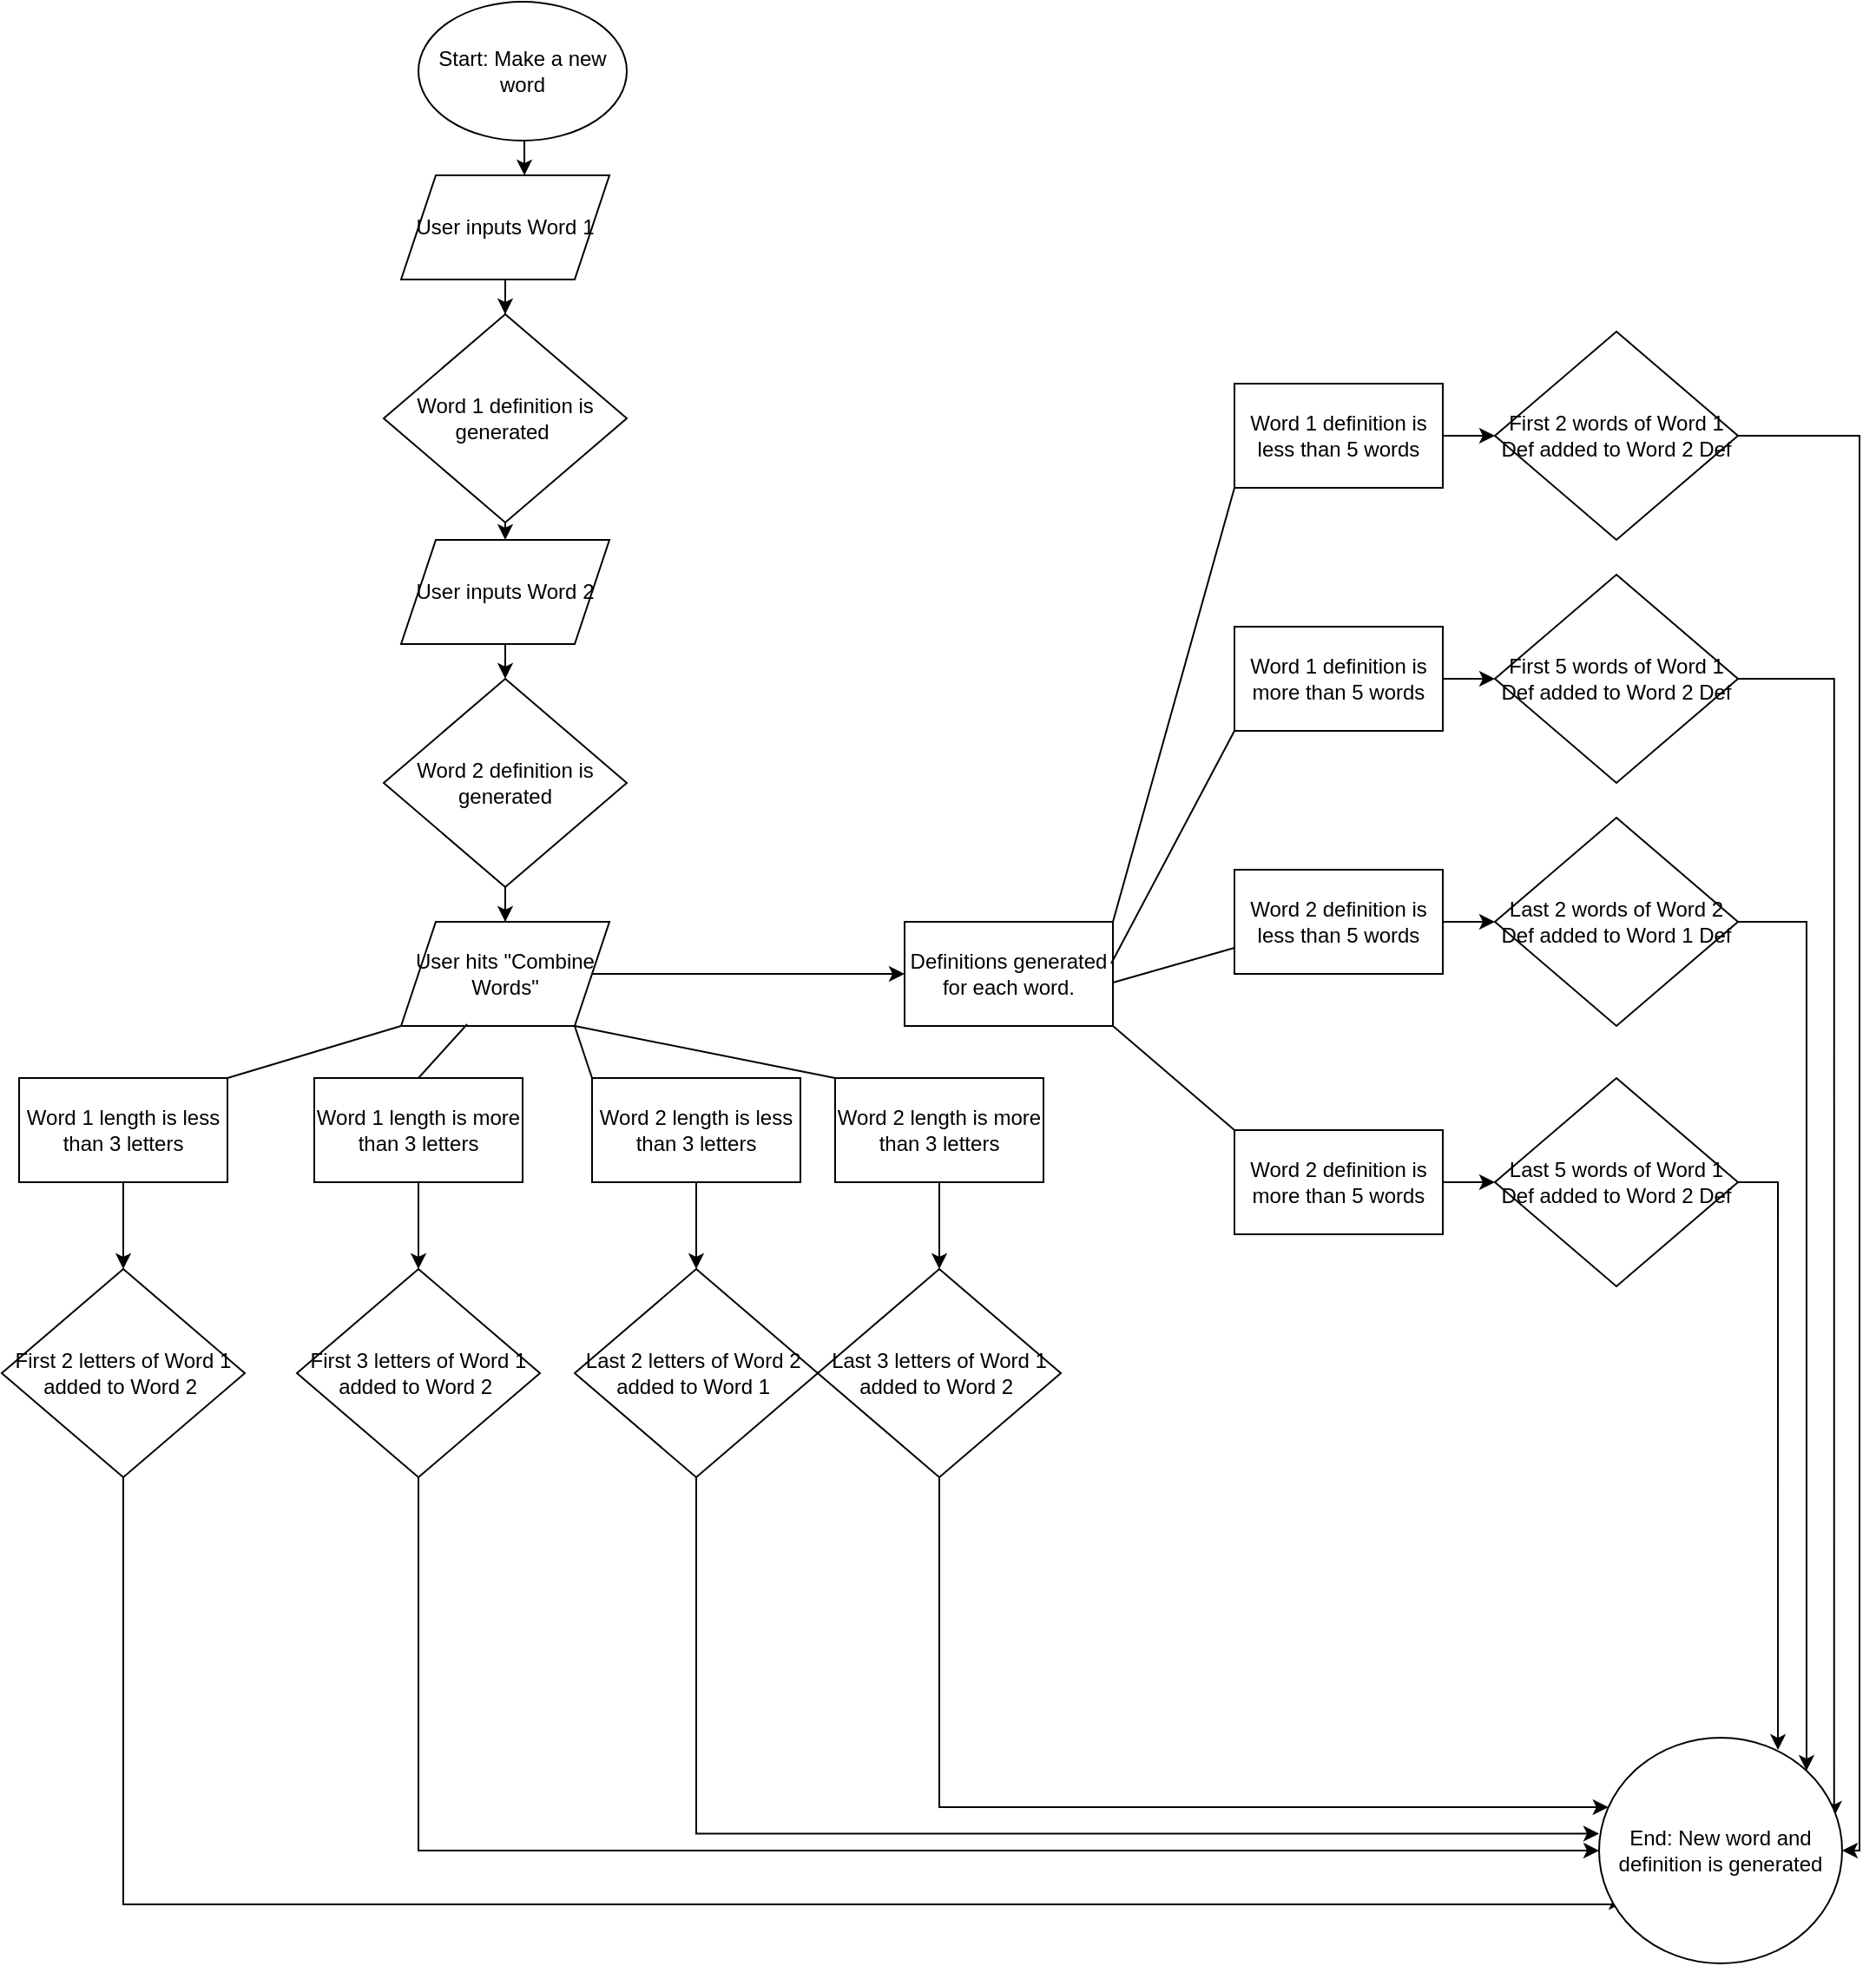 <mxfile version="20.8.18" type="github">
  <diagram name="Page-1" id="QNGUiWGIfLsFwgAOUM8f">
    <mxGraphModel dx="1434" dy="796" grid="1" gridSize="10" guides="1" tooltips="1" connect="1" arrows="1" fold="1" page="1" pageScale="1" pageWidth="1100" pageHeight="850" math="0" shadow="0">
      <root>
        <mxCell id="0" />
        <mxCell id="1" parent="0" />
        <mxCell id="cnsQO3hfbhY0Tbhmgtdn-29" style="edgeStyle=orthogonalEdgeStyle;rounded=0;orthogonalLoop=1;jettySize=auto;html=1;exitX=0.5;exitY=1;exitDx=0;exitDy=0;entryX=0.592;entryY=0;entryDx=0;entryDy=0;entryPerimeter=0;" edge="1" parent="1" source="HBkWnTScj8e8vz8MUaLF-1" target="HBkWnTScj8e8vz8MUaLF-2">
          <mxGeometry relative="1" as="geometry" />
        </mxCell>
        <mxCell id="HBkWnTScj8e8vz8MUaLF-1" value="Start: Make a new word" style="ellipse;whiteSpace=wrap;html=1;" parent="1" vertex="1">
          <mxGeometry x="250" y="10" width="120" height="80" as="geometry" />
        </mxCell>
        <mxCell id="cnsQO3hfbhY0Tbhmgtdn-30" style="edgeStyle=orthogonalEdgeStyle;rounded=0;orthogonalLoop=1;jettySize=auto;html=1;exitX=0.5;exitY=1;exitDx=0;exitDy=0;" edge="1" parent="1" source="HBkWnTScj8e8vz8MUaLF-2" target="cnsQO3hfbhY0Tbhmgtdn-1">
          <mxGeometry relative="1" as="geometry" />
        </mxCell>
        <mxCell id="HBkWnTScj8e8vz8MUaLF-2" value="User inputs Word 1" style="shape=parallelogram;perimeter=parallelogramPerimeter;whiteSpace=wrap;html=1;fixedSize=1;" parent="1" vertex="1">
          <mxGeometry x="240" y="110" width="120" height="60" as="geometry" />
        </mxCell>
        <mxCell id="cnsQO3hfbhY0Tbhmgtdn-31" style="edgeStyle=orthogonalEdgeStyle;rounded=0;orthogonalLoop=1;jettySize=auto;html=1;exitX=0.5;exitY=1;exitDx=0;exitDy=0;entryX=0.5;entryY=0;entryDx=0;entryDy=0;" edge="1" parent="1" source="cnsQO3hfbhY0Tbhmgtdn-1" target="cnsQO3hfbhY0Tbhmgtdn-2">
          <mxGeometry relative="1" as="geometry" />
        </mxCell>
        <mxCell id="cnsQO3hfbhY0Tbhmgtdn-1" value="Word 1 definition is generated&amp;nbsp;" style="rhombus;whiteSpace=wrap;html=1;" vertex="1" parent="1">
          <mxGeometry x="230" y="190" width="140" height="120" as="geometry" />
        </mxCell>
        <mxCell id="cnsQO3hfbhY0Tbhmgtdn-32" style="edgeStyle=orthogonalEdgeStyle;rounded=0;orthogonalLoop=1;jettySize=auto;html=1;exitX=0.5;exitY=1;exitDx=0;exitDy=0;entryX=0.5;entryY=0;entryDx=0;entryDy=0;" edge="1" parent="1" source="cnsQO3hfbhY0Tbhmgtdn-2" target="cnsQO3hfbhY0Tbhmgtdn-3">
          <mxGeometry relative="1" as="geometry" />
        </mxCell>
        <mxCell id="cnsQO3hfbhY0Tbhmgtdn-2" value="User inputs Word 2" style="shape=parallelogram;perimeter=parallelogramPerimeter;whiteSpace=wrap;html=1;fixedSize=1;" vertex="1" parent="1">
          <mxGeometry x="240" y="320" width="120" height="60" as="geometry" />
        </mxCell>
        <mxCell id="cnsQO3hfbhY0Tbhmgtdn-33" style="edgeStyle=orthogonalEdgeStyle;rounded=0;orthogonalLoop=1;jettySize=auto;html=1;exitX=0.5;exitY=1;exitDx=0;exitDy=0;" edge="1" parent="1" source="cnsQO3hfbhY0Tbhmgtdn-3" target="cnsQO3hfbhY0Tbhmgtdn-4">
          <mxGeometry relative="1" as="geometry" />
        </mxCell>
        <mxCell id="cnsQO3hfbhY0Tbhmgtdn-3" value="Word 2 definition is generated" style="rhombus;whiteSpace=wrap;html=1;" vertex="1" parent="1">
          <mxGeometry x="230" y="400" width="140" height="120" as="geometry" />
        </mxCell>
        <mxCell id="cnsQO3hfbhY0Tbhmgtdn-65" style="edgeStyle=orthogonalEdgeStyle;rounded=0;orthogonalLoop=1;jettySize=auto;html=1;exitX=1;exitY=0.5;exitDx=0;exitDy=0;" edge="1" parent="1" source="cnsQO3hfbhY0Tbhmgtdn-4">
          <mxGeometry relative="1" as="geometry">
            <mxPoint x="530" y="570" as="targetPoint" />
          </mxGeometry>
        </mxCell>
        <mxCell id="cnsQO3hfbhY0Tbhmgtdn-4" value="User hits &quot;Combine Words&quot;" style="shape=parallelogram;perimeter=parallelogramPerimeter;whiteSpace=wrap;html=1;fixedSize=1;" vertex="1" parent="1">
          <mxGeometry x="240" y="540" width="120" height="60" as="geometry" />
        </mxCell>
        <mxCell id="cnsQO3hfbhY0Tbhmgtdn-39" style="edgeStyle=orthogonalEdgeStyle;rounded=0;orthogonalLoop=1;jettySize=auto;html=1;exitX=0.5;exitY=1;exitDx=0;exitDy=0;entryX=0.5;entryY=0;entryDx=0;entryDy=0;" edge="1" parent="1" source="cnsQO3hfbhY0Tbhmgtdn-9" target="cnsQO3hfbhY0Tbhmgtdn-10">
          <mxGeometry relative="1" as="geometry" />
        </mxCell>
        <mxCell id="cnsQO3hfbhY0Tbhmgtdn-9" value="Word 1 length is less than 3 letters" style="rounded=0;whiteSpace=wrap;html=1;" vertex="1" parent="1">
          <mxGeometry x="20" y="630" width="120" height="60" as="geometry" />
        </mxCell>
        <mxCell id="cnsQO3hfbhY0Tbhmgtdn-81" style="edgeStyle=orthogonalEdgeStyle;rounded=0;orthogonalLoop=1;jettySize=auto;html=1;exitX=0.5;exitY=1;exitDx=0;exitDy=0;" edge="1" parent="1" source="cnsQO3hfbhY0Tbhmgtdn-10">
          <mxGeometry relative="1" as="geometry">
            <mxPoint x="940" y="1100" as="targetPoint" />
            <Array as="points">
              <mxPoint x="80" y="1106" />
            </Array>
          </mxGeometry>
        </mxCell>
        <mxCell id="cnsQO3hfbhY0Tbhmgtdn-10" value="First 2 letters of Word 1 added to Word 2&amp;nbsp;" style="rhombus;whiteSpace=wrap;html=1;" vertex="1" parent="1">
          <mxGeometry x="10" y="740" width="140" height="120" as="geometry" />
        </mxCell>
        <mxCell id="cnsQO3hfbhY0Tbhmgtdn-40" style="edgeStyle=orthogonalEdgeStyle;rounded=0;orthogonalLoop=1;jettySize=auto;html=1;exitX=0.5;exitY=1;exitDx=0;exitDy=0;entryX=0.5;entryY=0;entryDx=0;entryDy=0;" edge="1" parent="1" source="cnsQO3hfbhY0Tbhmgtdn-13" target="cnsQO3hfbhY0Tbhmgtdn-16">
          <mxGeometry relative="1" as="geometry" />
        </mxCell>
        <mxCell id="cnsQO3hfbhY0Tbhmgtdn-13" value="Word 1 length is more than 3 letters" style="rounded=0;whiteSpace=wrap;html=1;" vertex="1" parent="1">
          <mxGeometry x="190" y="630" width="120" height="60" as="geometry" />
        </mxCell>
        <mxCell id="cnsQO3hfbhY0Tbhmgtdn-41" style="edgeStyle=orthogonalEdgeStyle;rounded=0;orthogonalLoop=1;jettySize=auto;html=1;exitX=0.5;exitY=1;exitDx=0;exitDy=0;entryX=0.5;entryY=0;entryDx=0;entryDy=0;" edge="1" parent="1" source="cnsQO3hfbhY0Tbhmgtdn-14" target="cnsQO3hfbhY0Tbhmgtdn-17">
          <mxGeometry relative="1" as="geometry" />
        </mxCell>
        <mxCell id="cnsQO3hfbhY0Tbhmgtdn-14" value="Word 2 length is less than 3 letters" style="rounded=0;whiteSpace=wrap;html=1;" vertex="1" parent="1">
          <mxGeometry x="350" y="630" width="120" height="60" as="geometry" />
        </mxCell>
        <mxCell id="cnsQO3hfbhY0Tbhmgtdn-42" style="edgeStyle=orthogonalEdgeStyle;rounded=0;orthogonalLoop=1;jettySize=auto;html=1;exitX=0.5;exitY=1;exitDx=0;exitDy=0;entryX=0.5;entryY=0;entryDx=0;entryDy=0;" edge="1" parent="1" source="cnsQO3hfbhY0Tbhmgtdn-15" target="cnsQO3hfbhY0Tbhmgtdn-18">
          <mxGeometry relative="1" as="geometry" />
        </mxCell>
        <mxCell id="cnsQO3hfbhY0Tbhmgtdn-15" value="Word 2 length is more than 3 letters" style="rounded=0;whiteSpace=wrap;html=1;" vertex="1" parent="1">
          <mxGeometry x="490" y="630" width="120" height="60" as="geometry" />
        </mxCell>
        <mxCell id="cnsQO3hfbhY0Tbhmgtdn-82" style="edgeStyle=orthogonalEdgeStyle;rounded=0;orthogonalLoop=1;jettySize=auto;html=1;exitX=0.5;exitY=1;exitDx=0;exitDy=0;entryX=0;entryY=0.5;entryDx=0;entryDy=0;" edge="1" parent="1" source="cnsQO3hfbhY0Tbhmgtdn-16" target="cnsQO3hfbhY0Tbhmgtdn-78">
          <mxGeometry relative="1" as="geometry" />
        </mxCell>
        <mxCell id="cnsQO3hfbhY0Tbhmgtdn-16" value="First 3 letters of Word 1 added to Word 2&amp;nbsp;" style="rhombus;whiteSpace=wrap;html=1;" vertex="1" parent="1">
          <mxGeometry x="180" y="740" width="140" height="120" as="geometry" />
        </mxCell>
        <mxCell id="cnsQO3hfbhY0Tbhmgtdn-83" style="edgeStyle=orthogonalEdgeStyle;rounded=0;orthogonalLoop=1;jettySize=auto;html=1;exitX=0.5;exitY=1;exitDx=0;exitDy=0;entryX=0;entryY=0.425;entryDx=0;entryDy=0;entryPerimeter=0;" edge="1" parent="1" source="cnsQO3hfbhY0Tbhmgtdn-17" target="cnsQO3hfbhY0Tbhmgtdn-78">
          <mxGeometry relative="1" as="geometry">
            <mxPoint x="710" y="1000" as="targetPoint" />
          </mxGeometry>
        </mxCell>
        <mxCell id="cnsQO3hfbhY0Tbhmgtdn-17" value="Last 2 letters of Word 2&amp;nbsp; added to Word 1&amp;nbsp;" style="rhombus;whiteSpace=wrap;html=1;" vertex="1" parent="1">
          <mxGeometry x="340" y="740" width="140" height="120" as="geometry" />
        </mxCell>
        <mxCell id="cnsQO3hfbhY0Tbhmgtdn-86" style="edgeStyle=orthogonalEdgeStyle;rounded=0;orthogonalLoop=1;jettySize=auto;html=1;exitX=0.5;exitY=1;exitDx=0;exitDy=0;" edge="1" parent="1" source="cnsQO3hfbhY0Tbhmgtdn-18" target="cnsQO3hfbhY0Tbhmgtdn-78">
          <mxGeometry relative="1" as="geometry">
            <Array as="points">
              <mxPoint x="550" y="1050" />
            </Array>
          </mxGeometry>
        </mxCell>
        <mxCell id="cnsQO3hfbhY0Tbhmgtdn-18" value="Last 3 letters of Word 1 added to Word 2&amp;nbsp;" style="rhombus;whiteSpace=wrap;html=1;" vertex="1" parent="1">
          <mxGeometry x="480" y="740" width="140" height="120" as="geometry" />
        </mxCell>
        <mxCell id="cnsQO3hfbhY0Tbhmgtdn-28" value="" style="endArrow=none;html=1;rounded=0;entryX=0;entryY=1;entryDx=0;entryDy=0;" edge="1" parent="1" target="cnsQO3hfbhY0Tbhmgtdn-4">
          <mxGeometry width="50" height="50" relative="1" as="geometry">
            <mxPoint x="140" y="630" as="sourcePoint" />
            <mxPoint x="190" y="580" as="targetPoint" />
          </mxGeometry>
        </mxCell>
        <mxCell id="cnsQO3hfbhY0Tbhmgtdn-35" value="" style="endArrow=none;html=1;rounded=0;entryX=0.317;entryY=0.983;entryDx=0;entryDy=0;entryPerimeter=0;" edge="1" parent="1" target="cnsQO3hfbhY0Tbhmgtdn-4">
          <mxGeometry width="50" height="50" relative="1" as="geometry">
            <mxPoint x="250" y="630" as="sourcePoint" />
            <mxPoint x="300" y="580" as="targetPoint" />
          </mxGeometry>
        </mxCell>
        <mxCell id="cnsQO3hfbhY0Tbhmgtdn-36" value="" style="endArrow=none;html=1;rounded=0;entryX=0;entryY=0;entryDx=0;entryDy=0;" edge="1" parent="1" target="cnsQO3hfbhY0Tbhmgtdn-14">
          <mxGeometry width="50" height="50" relative="1" as="geometry">
            <mxPoint x="340" y="600" as="sourcePoint" />
            <mxPoint x="440" y="570" as="targetPoint" />
          </mxGeometry>
        </mxCell>
        <mxCell id="cnsQO3hfbhY0Tbhmgtdn-37" value="" style="endArrow=none;html=1;rounded=0;entryX=0;entryY=0;entryDx=0;entryDy=0;" edge="1" parent="1" target="cnsQO3hfbhY0Tbhmgtdn-15">
          <mxGeometry width="50" height="50" relative="1" as="geometry">
            <mxPoint x="340" y="600" as="sourcePoint" />
            <mxPoint x="450" y="610" as="targetPoint" />
          </mxGeometry>
        </mxCell>
        <mxCell id="cnsQO3hfbhY0Tbhmgtdn-76" style="edgeStyle=orthogonalEdgeStyle;rounded=0;orthogonalLoop=1;jettySize=auto;html=1;exitX=1;exitY=0.5;exitDx=0;exitDy=0;" edge="1" parent="1" source="cnsQO3hfbhY0Tbhmgtdn-53" target="cnsQO3hfbhY0Tbhmgtdn-54">
          <mxGeometry relative="1" as="geometry" />
        </mxCell>
        <mxCell id="cnsQO3hfbhY0Tbhmgtdn-53" value="Word 1 definition is less than 5 words" style="rounded=0;whiteSpace=wrap;html=1;" vertex="1" parent="1">
          <mxGeometry x="720" y="230" width="120" height="60" as="geometry" />
        </mxCell>
        <mxCell id="cnsQO3hfbhY0Tbhmgtdn-90" style="edgeStyle=orthogonalEdgeStyle;rounded=0;orthogonalLoop=1;jettySize=auto;html=1;exitX=1;exitY=0.5;exitDx=0;exitDy=0;entryX=1;entryY=0.5;entryDx=0;entryDy=0;" edge="1" parent="1" source="cnsQO3hfbhY0Tbhmgtdn-54" target="cnsQO3hfbhY0Tbhmgtdn-78">
          <mxGeometry relative="1" as="geometry">
            <mxPoint x="1060" y="1050" as="targetPoint" />
            <Array as="points">
              <mxPoint x="1080" y="260" />
              <mxPoint x="1080" y="1075" />
            </Array>
          </mxGeometry>
        </mxCell>
        <mxCell id="cnsQO3hfbhY0Tbhmgtdn-54" value="First 2 words of Word 1 Def added to Word 2 Def" style="rhombus;whiteSpace=wrap;html=1;" vertex="1" parent="1">
          <mxGeometry x="870" y="200" width="140" height="120" as="geometry" />
        </mxCell>
        <mxCell id="cnsQO3hfbhY0Tbhmgtdn-75" style="edgeStyle=orthogonalEdgeStyle;rounded=0;orthogonalLoop=1;jettySize=auto;html=1;exitX=1;exitY=0.5;exitDx=0;exitDy=0;entryX=0;entryY=0.5;entryDx=0;entryDy=0;" edge="1" parent="1" source="cnsQO3hfbhY0Tbhmgtdn-55" target="cnsQO3hfbhY0Tbhmgtdn-58">
          <mxGeometry relative="1" as="geometry" />
        </mxCell>
        <mxCell id="cnsQO3hfbhY0Tbhmgtdn-55" value="Word 1 definition is more than 5 words" style="rounded=0;whiteSpace=wrap;html=1;" vertex="1" parent="1">
          <mxGeometry x="720" y="370" width="120" height="60" as="geometry" />
        </mxCell>
        <mxCell id="cnsQO3hfbhY0Tbhmgtdn-73" style="edgeStyle=orthogonalEdgeStyle;rounded=0;orthogonalLoop=1;jettySize=auto;html=1;exitX=1;exitY=0.5;exitDx=0;exitDy=0;entryX=0;entryY=0.5;entryDx=0;entryDy=0;" edge="1" parent="1" source="cnsQO3hfbhY0Tbhmgtdn-56" target="cnsQO3hfbhY0Tbhmgtdn-59">
          <mxGeometry relative="1" as="geometry" />
        </mxCell>
        <mxCell id="cnsQO3hfbhY0Tbhmgtdn-56" value="Word 2 definition is less than 5 words" style="rounded=0;whiteSpace=wrap;html=1;" vertex="1" parent="1">
          <mxGeometry x="720" y="510" width="120" height="60" as="geometry" />
        </mxCell>
        <mxCell id="cnsQO3hfbhY0Tbhmgtdn-74" style="edgeStyle=orthogonalEdgeStyle;rounded=0;orthogonalLoop=1;jettySize=auto;html=1;exitX=1;exitY=0.5;exitDx=0;exitDy=0;entryX=0;entryY=0.5;entryDx=0;entryDy=0;" edge="1" parent="1" source="cnsQO3hfbhY0Tbhmgtdn-57" target="cnsQO3hfbhY0Tbhmgtdn-60">
          <mxGeometry relative="1" as="geometry" />
        </mxCell>
        <mxCell id="cnsQO3hfbhY0Tbhmgtdn-57" value="Word 2 definition is more than 5 words" style="rounded=0;whiteSpace=wrap;html=1;" vertex="1" parent="1">
          <mxGeometry x="720" y="660" width="120" height="60" as="geometry" />
        </mxCell>
        <mxCell id="cnsQO3hfbhY0Tbhmgtdn-89" style="edgeStyle=orthogonalEdgeStyle;rounded=0;orthogonalLoop=1;jettySize=auto;html=1;exitX=1;exitY=0.5;exitDx=0;exitDy=0;entryX=0.967;entryY=0.35;entryDx=0;entryDy=0;entryPerimeter=0;" edge="1" parent="1" source="cnsQO3hfbhY0Tbhmgtdn-58" target="cnsQO3hfbhY0Tbhmgtdn-78">
          <mxGeometry relative="1" as="geometry" />
        </mxCell>
        <mxCell id="cnsQO3hfbhY0Tbhmgtdn-58" value="First 5 words of Word 1 Def added to Word 2 Def" style="rhombus;whiteSpace=wrap;html=1;" vertex="1" parent="1">
          <mxGeometry x="870" y="340" width="140" height="120" as="geometry" />
        </mxCell>
        <mxCell id="cnsQO3hfbhY0Tbhmgtdn-88" style="edgeStyle=orthogonalEdgeStyle;rounded=0;orthogonalLoop=1;jettySize=auto;html=1;exitX=1;exitY=0.5;exitDx=0;exitDy=0;entryX=1;entryY=0;entryDx=0;entryDy=0;" edge="1" parent="1" source="cnsQO3hfbhY0Tbhmgtdn-59" target="cnsQO3hfbhY0Tbhmgtdn-78">
          <mxGeometry relative="1" as="geometry" />
        </mxCell>
        <mxCell id="cnsQO3hfbhY0Tbhmgtdn-59" value="Last 2 words of Word 2 Def added to Word 1 Def" style="rhombus;whiteSpace=wrap;html=1;" vertex="1" parent="1">
          <mxGeometry x="870" y="480" width="140" height="120" as="geometry" />
        </mxCell>
        <mxCell id="cnsQO3hfbhY0Tbhmgtdn-92" style="edgeStyle=orthogonalEdgeStyle;rounded=0;orthogonalLoop=1;jettySize=auto;html=1;exitX=1;exitY=0.5;exitDx=0;exitDy=0;entryX=0.736;entryY=0.054;entryDx=0;entryDy=0;entryPerimeter=0;" edge="1" parent="1" source="cnsQO3hfbhY0Tbhmgtdn-60" target="cnsQO3hfbhY0Tbhmgtdn-78">
          <mxGeometry relative="1" as="geometry" />
        </mxCell>
        <mxCell id="cnsQO3hfbhY0Tbhmgtdn-60" value="Last 5 words of Word 1 Def added to Word 2 Def" style="rhombus;whiteSpace=wrap;html=1;" vertex="1" parent="1">
          <mxGeometry x="870" y="630" width="140" height="120" as="geometry" />
        </mxCell>
        <mxCell id="cnsQO3hfbhY0Tbhmgtdn-61" value="Definitions generated for each word." style="rounded=0;whiteSpace=wrap;html=1;" vertex="1" parent="1">
          <mxGeometry x="530" y="540" width="120" height="60" as="geometry" />
        </mxCell>
        <mxCell id="cnsQO3hfbhY0Tbhmgtdn-66" value="" style="endArrow=none;html=1;rounded=0;exitX=1;exitY=0.75;exitDx=0;exitDy=0;entryX=0;entryY=0.75;entryDx=0;entryDy=0;" edge="1" parent="1" target="cnsQO3hfbhY0Tbhmgtdn-56">
          <mxGeometry width="50" height="50" relative="1" as="geometry">
            <mxPoint x="650" y="575" as="sourcePoint" />
            <mxPoint x="910" y="570" as="targetPoint" />
          </mxGeometry>
        </mxCell>
        <mxCell id="cnsQO3hfbhY0Tbhmgtdn-67" value="" style="endArrow=none;html=1;rounded=0;entryX=0;entryY=0;entryDx=0;entryDy=0;" edge="1" parent="1" target="cnsQO3hfbhY0Tbhmgtdn-57">
          <mxGeometry width="50" height="50" relative="1" as="geometry">
            <mxPoint x="650" y="600" as="sourcePoint" />
            <mxPoint x="700" y="550" as="targetPoint" />
          </mxGeometry>
        </mxCell>
        <mxCell id="cnsQO3hfbhY0Tbhmgtdn-70" value="" style="endArrow=none;html=1;rounded=0;exitX=0.992;exitY=0.4;exitDx=0;exitDy=0;exitPerimeter=0;entryX=0;entryY=1;entryDx=0;entryDy=0;" edge="1" parent="1" source="cnsQO3hfbhY0Tbhmgtdn-61" target="cnsQO3hfbhY0Tbhmgtdn-55">
          <mxGeometry width="50" height="50" relative="1" as="geometry">
            <mxPoint x="860" y="630" as="sourcePoint" />
            <mxPoint x="910" y="580" as="targetPoint" />
          </mxGeometry>
        </mxCell>
        <mxCell id="cnsQO3hfbhY0Tbhmgtdn-71" value="" style="endArrow=none;html=1;rounded=0;exitX=1;exitY=0;exitDx=0;exitDy=0;entryX=0;entryY=1;entryDx=0;entryDy=0;" edge="1" parent="1" source="cnsQO3hfbhY0Tbhmgtdn-61" target="cnsQO3hfbhY0Tbhmgtdn-53">
          <mxGeometry width="50" height="50" relative="1" as="geometry">
            <mxPoint x="659" y="574" as="sourcePoint" />
            <mxPoint x="730" y="390" as="targetPoint" />
          </mxGeometry>
        </mxCell>
        <mxCell id="cnsQO3hfbhY0Tbhmgtdn-78" value="End: New word and definition is generated" style="ellipse;whiteSpace=wrap;html=1;" vertex="1" parent="1">
          <mxGeometry x="930" y="1010" width="140" height="130" as="geometry" />
        </mxCell>
      </root>
    </mxGraphModel>
  </diagram>
</mxfile>
